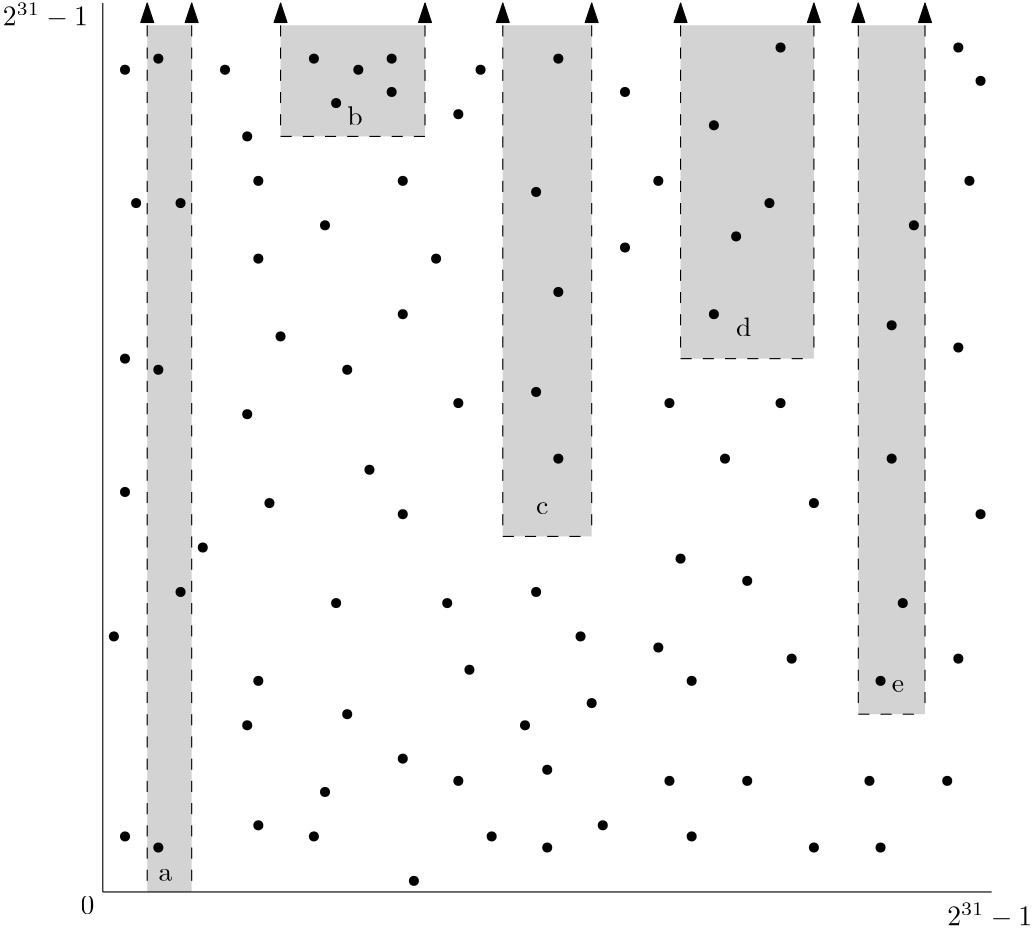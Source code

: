 <?xml version="1.0"?>
<!DOCTYPE ipe SYSTEM "ipe.dtd">
<ipe version="70005" creator="Ipe 7.1.4">
<info created="D:20160503132223" modified="D:20160503132752"/>
<ipestyle name="basic">
<symbol name="arrow/arc(spx)">
<path stroke="sym-stroke" fill="sym-stroke" pen="sym-pen">
0 0 m
-1 0.333 l
-1 -0.333 l
h
</path>
</symbol>
<symbol name="arrow/farc(spx)">
<path stroke="sym-stroke" fill="white" pen="sym-pen">
0 0 m
-1 0.333 l
-1 -0.333 l
h
</path>
</symbol>
<symbol name="mark/circle(sx)" transformations="translations">
<path fill="sym-stroke">
0.6 0 0 0.6 0 0 e
0.4 0 0 0.4 0 0 e
</path>
</symbol>
<symbol name="mark/disk(sx)" transformations="translations">
<path fill="sym-stroke">
0.6 0 0 0.6 0 0 e
</path>
</symbol>
<symbol name="mark/fdisk(sfx)" transformations="translations">
<group>
<path fill="sym-fill">
0.5 0 0 0.5 0 0 e
</path>
<path fill="sym-stroke" fillrule="eofill">
0.6 0 0 0.6 0 0 e
0.4 0 0 0.4 0 0 e
</path>
</group>
</symbol>
<symbol name="mark/box(sx)" transformations="translations">
<path fill="sym-stroke" fillrule="eofill">
-0.6 -0.6 m
0.6 -0.6 l
0.6 0.6 l
-0.6 0.6 l
h
-0.4 -0.4 m
0.4 -0.4 l
0.4 0.4 l
-0.4 0.4 l
h
</path>
</symbol>
<symbol name="mark/square(sx)" transformations="translations">
<path fill="sym-stroke">
-0.6 -0.6 m
0.6 -0.6 l
0.6 0.6 l
-0.6 0.6 l
h
</path>
</symbol>
<symbol name="mark/fsquare(sfx)" transformations="translations">
<group>
<path fill="sym-fill">
-0.5 -0.5 m
0.5 -0.5 l
0.5 0.5 l
-0.5 0.5 l
h
</path>
<path fill="sym-stroke" fillrule="eofill">
-0.6 -0.6 m
0.6 -0.6 l
0.6 0.6 l
-0.6 0.6 l
h
-0.4 -0.4 m
0.4 -0.4 l
0.4 0.4 l
-0.4 0.4 l
h
</path>
</group>
</symbol>
<symbol name="mark/cross(sx)" transformations="translations">
<group>
<path fill="sym-stroke">
-0.43 -0.57 m
0.57 0.43 l
0.43 0.57 l
-0.57 -0.43 l
h
</path>
<path fill="sym-stroke">
-0.43 0.57 m
0.57 -0.43 l
0.43 -0.57 l
-0.57 0.43 l
h
</path>
</group>
</symbol>
<symbol name="arrow/fnormal(spx)">
<path stroke="sym-stroke" fill="white" pen="sym-pen">
0 0 m
-1 0.333 l
-1 -0.333 l
h
</path>
</symbol>
<symbol name="arrow/pointed(spx)">
<path stroke="sym-stroke" fill="sym-stroke" pen="sym-pen">
0 0 m
-1 0.333 l
-0.8 0 l
-1 -0.333 l
h
</path>
</symbol>
<symbol name="arrow/fpointed(spx)">
<path stroke="sym-stroke" fill="white" pen="sym-pen">
0 0 m
-1 0.333 l
-0.8 0 l
-1 -0.333 l
h
</path>
</symbol>
<symbol name="arrow/linear(spx)">
<path stroke="sym-stroke" pen="sym-pen">
-1 0.333 m
0 0 l
-1 -0.333 l
</path>
</symbol>
<symbol name="arrow/fdouble(spx)">
<path stroke="sym-stroke" fill="white" pen="sym-pen">
0 0 m
-1 0.333 l
-1 -0.333 l
h
-1 0 m
-2 0.333 l
-2 -0.333 l
h
</path>
</symbol>
<symbol name="arrow/double(spx)">
<path stroke="sym-stroke" fill="sym-stroke" pen="sym-pen">
0 0 m
-1 0.333 l
-1 -0.333 l
h
-1 0 m
-2 0.333 l
-2 -0.333 l
h
</path>
</symbol>
<pen name="heavier" value="0.8"/>
<pen name="fat" value="1.2"/>
<pen name="ultrafat" value="2"/>
<symbolsize name="large" value="5"/>
<symbolsize name="small" value="2"/>
<symbolsize name="tiny" value="1.1"/>
<arrowsize name="large" value="10"/>
<arrowsize name="small" value="5"/>
<arrowsize name="tiny" value="3"/>
<color name="red" value="1 0 0"/>
<color name="green" value="0 1 0"/>
<color name="blue" value="0 0 1"/>
<color name="yellow" value="1 1 0"/>
<color name="orange" value="1 0.647 0"/>
<color name="gold" value="1 0.843 0"/>
<color name="purple" value="0.627 0.125 0.941"/>
<color name="gray" value="0.745"/>
<color name="brown" value="0.647 0.165 0.165"/>
<color name="navy" value="0 0 0.502"/>
<color name="pink" value="1 0.753 0.796"/>
<color name="seagreen" value="0.18 0.545 0.341"/>
<color name="turquoise" value="0.251 0.878 0.816"/>
<color name="violet" value="0.933 0.51 0.933"/>
<color name="darkblue" value="0 0 0.545"/>
<color name="darkcyan" value="0 0.545 0.545"/>
<color name="darkgray" value="0.663"/>
<color name="darkgreen" value="0 0.392 0"/>
<color name="darkmagenta" value="0.545 0 0.545"/>
<color name="darkorange" value="1 0.549 0"/>
<color name="darkred" value="0.545 0 0"/>
<color name="lightblue" value="0.678 0.847 0.902"/>
<color name="lightcyan" value="0.878 1 1"/>
<color name="lightgray" value="0.827"/>
<color name="lightgreen" value="0.565 0.933 0.565"/>
<color name="lightyellow" value="1 1 0.878"/>
<dashstyle name="dashed" value="[4] 0"/>
<dashstyle name="dotted" value="[1 3] 0"/>
<dashstyle name="dash dotted" value="[4 2 1 2] 0"/>
<dashstyle name="dash dot dotted" value="[4 2 1 2 1 2] 0"/>
<textsize name="large" value="\large"/>
<textsize name="Large" value="\Large"/>
<textsize name="LARGE" value="\LARGE"/>
<textsize name="huge" value="\huge"/>
<textsize name="Huge" value="\Huge"/>
<textsize name="small" value="\small"/>
<textsize name="footnote" value="\footnotesize"/>
<textsize name="tiny" value="\tiny"/>
<textstyle name="center" begin="\begin{center}" end="\end{center}"/>
<textstyle name="itemize" begin="\begin{itemize}" end="\end{itemize}"/>
<textstyle name="item" begin="\begin{itemize}\item{}" end="\end{itemize}"/>
<gridsize name="4 pts" value="4"/>
<gridsize name="8 pts (~3 mm)" value="8"/>
<gridsize name="16 pts (~6 mm)" value="16"/>
<gridsize name="32 pts (~12 mm)" value="32"/>
<gridsize name="10 pts (~3.5 mm)" value="10"/>
<gridsize name="20 pts (~7 mm)" value="20"/>
<gridsize name="14 pts (~5 mm)" value="14"/>
<gridsize name="28 pts (~10 mm)" value="28"/>
<gridsize name="56 pts (~20 mm)" value="56"/>
<anglesize name="90 deg" value="90"/>
<anglesize name="60 deg" value="60"/>
<anglesize name="45 deg" value="45"/>
<anglesize name="30 deg" value="30"/>
<anglesize name="22.5 deg" value="22.5"/>
<tiling name="falling" angle="-60" step="4" width="1"/>
<tiling name="rising" angle="30" step="4" width="1"/>
</ipestyle>
<page>
<layer name="alpha"/>
<view layers="alpha" active="alpha"/>
<path layer="alpha" matrix="1 0 0 1.25 0 -160" stroke="black">
128 768 m
128 512 l
128 512 l
</path>
<use name="mark/disk(sx)" pos="348 776" size="normal" stroke="black"/>
<use name="mark/disk(sx)" pos="368 724" size="normal" stroke="black"/>
<use name="mark/disk(sx)" pos="352 708" size="normal" stroke="black"/>
<use name="mark/disk(sx)" pos="352 740" size="normal" stroke="black"/>
<use name="mark/disk(sx)" pos="408 776" size="normal" stroke="black"/>
<use name="mark/disk(sx)" pos="408 680" size="normal" stroke="black"/>
<use name="mark/disk(sx)" pos="416 632" size="normal" stroke="black"/>
<use name="mark/disk(sx)" pos="408 564" size="normal" stroke="black"/>
<path fill="lightgray">
144 480 m
144 792 l
160 792 l
160 480 l
h
</path>
<path stroke="black" dash="dashed" rarrow="normal/normal">
144 800 m
144 480 l
144 480 l
</path>
<path stroke="black" dash="dashed" rarrow="normal/normal">
160 800 m
160 480 l
160 480 l
</path>
<path stroke="black">
448 480 m
128 480 l
128 480 l
</path>
<use name="mark/disk(sx)" pos="148 780" size="normal" stroke="black"/>
<use name="mark/disk(sx)" pos="156 728" size="normal" stroke="black"/>
<use name="mark/disk(sx)" pos="148 668" size="normal" stroke="black"/>
<use name="mark/disk(sx)" pos="156 588" size="normal" stroke="black"/>
<use name="mark/disk(sx)" pos="148 496" size="normal" stroke="black"/>
<path fill="lightgray">
192 752 m
192 792 l
244 792 l
244 752 l
h
</path>
<path stroke="black" dash="dashed" rarrow="normal/normal">
192 800 m
192 752 l
192 752 l
</path>
<path stroke="black" dash="dashed" rarrow="normal/normal">
244 800 m
244 752 l
244 752 l
</path>
<path stroke="black" dash="dashed">
192 752 m
244 752 l
244 752 l
</path>
<use name="mark/disk(sx)" pos="204 780" size="normal" stroke="black"/>
<use name="mark/disk(sx)" pos="232 768" size="normal" stroke="black"/>
<use name="mark/disk(sx)" pos="212 764" size="normal" stroke="black"/>
<use name="mark/disk(sx)" pos="220 776" size="normal" stroke="black"/>
<use name="mark/disk(sx)" pos="232 780" size="normal" stroke="black"/>
<path fill="lightgray">
272 608 m
272 792 l
304 792 l
304 608 l
h
</path>
<path stroke="black" dash="dashed">
272 608 m
304 608 l
304 608 l
</path>
<path stroke="black" dash="dashed" rarrow="normal/normal">
272 800 m
272 608 l
272 608 l
</path>
<path stroke="black" dash="dashed" rarrow="normal/normal">
304 800 m
304 608 l
304 608 l
</path>
<use name="mark/disk(sx)" pos="292 780" size="normal" stroke="black"/>
<use name="mark/disk(sx)" pos="284 732" size="normal" stroke="black"/>
<use name="mark/disk(sx)" pos="292 696" size="normal" stroke="black"/>
<use name="mark/disk(sx)" pos="284 660" size="normal" stroke="black"/>
<use name="mark/disk(sx)" pos="292 636" size="normal" stroke="black"/>
<path fill="lightgray">
336 672 m
336 792 l
384 792 l
384 672 l
h
</path>
<path stroke="black" dash="dashed" rarrow="normal/normal">
336 800 m
336 672 l
336 672 l
</path>
<path stroke="black" dash="dashed">
336 672 m
384 672 l
384 672 l
</path>
<path stroke="black" dash="dashed" rarrow="normal/normal">
384 800 m
384 672 l
384 672 l
</path>
<use name="mark/disk(sx)" pos="372 784" size="normal" stroke="black"/>
<use name="mark/disk(sx)" pos="348 756" size="normal" stroke="black"/>
<use name="mark/disk(sx)" pos="368 728" size="normal" stroke="black"/>
<use name="mark/disk(sx)" pos="356 716" size="normal" stroke="black"/>
<use name="mark/disk(sx)" pos="348 688" size="normal" stroke="black"/>
<path fill="lightgray">
400 544 m
400 792 l
424 792 l
424 544 l
h
</path>
<path stroke="black" dash="dashed" rarrow="normal/normal">
400 800 m
400 544 l
400 544 l
</path>
<path stroke="black" dash="dashed">
400 544 m
424 544 l
424 544 l
</path>
<path stroke="black" dash="dashed" rarrow="normal/normal">
424 800 m
424 544 l
424 544 l
</path>
<use name="mark/disk(sx)" pos="420 720" size="normal" stroke="black"/>
<use name="mark/disk(sx)" pos="412 684" size="normal" stroke="black"/>
<use name="mark/disk(sx)" pos="412 636" size="normal" stroke="black"/>
<use name="mark/disk(sx)" pos="416 584" size="normal" stroke="black"/>
<use name="mark/disk(sx)" pos="408 556" size="normal" stroke="black"/>
<use name="mark/disk(sx)" pos="172 776" size="normal" stroke="black"/>
<use name="mark/disk(sx)" pos="184 708" size="normal" stroke="black"/>
<use name="mark/disk(sx)" pos="180 652" size="normal" stroke="black"/>
<use name="mark/disk(sx)" pos="216 668" size="normal" stroke="black"/>
<use name="mark/disk(sx)" pos="248 708" size="normal" stroke="black"/>
<use name="mark/disk(sx)" pos="236 736" size="normal" stroke="black"/>
<use name="mark/disk(sx)" pos="208 720" size="normal" stroke="black"/>
<use name="mark/disk(sx)" pos="224 632" size="normal" stroke="black"/>
<use name="mark/disk(sx)" pos="212 584" size="normal" stroke="black"/>
<use name="mark/disk(sx)" pos="184 556" size="normal" stroke="black"/>
<use name="mark/disk(sx)" pos="208 516" size="normal" stroke="black"/>
<use name="mark/disk(sx)" pos="268 500" size="normal" stroke="black"/>
<use name="mark/disk(sx)" pos="280 540" size="normal" stroke="black"/>
<use name="mark/disk(sx)" pos="260 560" size="normal" stroke="black"/>
<use name="mark/disk(sx)" pos="252 584" size="normal" stroke="black"/>
<use name="mark/disk(sx)" pos="256 656" size="normal" stroke="black"/>
<use name="mark/disk(sx)" pos="164 604" size="normal" stroke="black"/>
<use name="mark/disk(sx)" pos="188 620" size="normal" stroke="black"/>
<use name="mark/disk(sx)" pos="216 544" size="normal" stroke="black"/>
<use name="mark/disk(sx)" pos="236 616" size="normal" stroke="black"/>
<use name="mark/disk(sx)" pos="236 688" size="normal" stroke="black"/>
<use name="mark/disk(sx)" pos="192 680" size="normal" stroke="black"/>
<use name="mark/disk(sx)" pos="332 520" size="normal" stroke="black"/>
<use name="mark/disk(sx)" pos="336 600" size="normal" stroke="black"/>
<use name="mark/disk(sx)" pos="300 572" size="normal" stroke="black"/>
<use name="mark/disk(sx)" pos="352 636" size="normal" stroke="black"/>
<use name="mark/disk(sx)" pos="372 656" size="normal" stroke="black"/>
<use name="mark/disk(sx)" pos="332 656" size="normal" stroke="black"/>
<use name="mark/disk(sx)" pos="376 564" size="normal" stroke="black"/>
<use name="mark/disk(sx)" pos="360 520" size="normal" stroke="black"/>
<use name="mark/disk(sx)" pos="340 556" size="normal" stroke="black"/>
<use name="mark/disk(sx)" pos="360 592" size="normal" stroke="black"/>
<use name="mark/disk(sx)" pos="384 620" size="normal" stroke="black"/>
<use name="mark/disk(sx)" pos="384 496" size="normal" stroke="black"/>
<use name="mark/disk(sx)" pos="288 496" size="normal" stroke="black"/>
<use name="mark/disk(sx)" pos="288 524" size="normal" stroke="black"/>
<use name="mark/disk(sx)" pos="256 520" size="normal" stroke="black"/>
<use name="mark/disk(sx)" pos="240 484" size="normal" stroke="black"/>
<use name="mark/disk(sx)" pos="204 500" size="normal" stroke="black"/>
<use name="mark/disk(sx)" pos="184 504" size="normal" stroke="black"/>
<use name="mark/disk(sx)" pos="180 540" size="normal" stroke="black"/>
<use name="mark/disk(sx)" pos="236 528" size="normal" stroke="black"/>
<use name="mark/disk(sx)" pos="408 496" size="normal" stroke="black"/>
<use name="mark/disk(sx)" pos="432 520" size="normal" stroke="black"/>
<use name="mark/disk(sx)" pos="404 520" size="normal" stroke="black"/>
<use name="mark/disk(sx)" pos="340 500" size="normal" stroke="black"/>
<use name="mark/disk(sx)" pos="308 504" size="normal" stroke="black"/>
<use name="mark/disk(sx)" pos="304 548" size="normal" stroke="black"/>
<use name="mark/disk(sx)" pos="328 568" size="normal" stroke="black"/>
<use name="mark/disk(sx)" pos="284 588" size="normal" stroke="black"/>
<use name="mark/disk(sx)" pos="316 712" size="normal" stroke="black"/>
<use name="mark/disk(sx)" pos="328 736" size="normal" stroke="black"/>
<use name="mark/disk(sx)" pos="316 768" size="normal" stroke="black"/>
<use name="mark/disk(sx)" pos="256 760" size="normal" stroke="black"/>
<use name="mark/disk(sx)" pos="264 776" size="normal" stroke="black"/>
<use name="mark/disk(sx)" pos="184 736" size="normal" stroke="black"/>
<use name="mark/disk(sx)" pos="180 752" size="normal" stroke="black"/>
<use name="mark/disk(sx)" pos="136 776" size="normal" stroke="black"/>
<use name="mark/disk(sx)" pos="140 728" size="normal" stroke="black"/>
<use name="mark/disk(sx)" pos="136 672" size="normal" stroke="black"/>
<use name="mark/disk(sx)" pos="136 624" size="normal" stroke="black"/>
<use name="mark/disk(sx)" pos="132 572" size="normal" stroke="black"/>
<use name="mark/disk(sx)" pos="136 500" size="normal" stroke="black"/>
<use name="mark/disk(sx)" pos="436 564" size="normal" stroke="black"/>
<use name="mark/disk(sx)" pos="444 616" size="normal" stroke="black"/>
<use name="mark/disk(sx)" pos="436 676" size="normal" stroke="black"/>
<use name="mark/disk(sx)" pos="440 736" size="normal" stroke="black"/>
<use name="mark/disk(sx)" pos="444 772" size="normal" stroke="black"/>
<use name="mark/disk(sx)" pos="436 784" size="normal" stroke="black"/>
<text matrix="1 0 0 1 0 -4" transformations="translations" pos="148 488" stroke="black" type="label" width="4.981" height="4.289" depth="0" valign="baseline">a</text>
<text matrix="1 0 0 1 0 -4" transformations="translations" pos="216 760" stroke="black" type="label" width="5.535" height="6.918" depth="0" valign="baseline">b</text>
<text transformations="translations" pos="284 616" stroke="black" type="label" width="4.428" height="4.289" depth="0" valign="baseline">c</text>
<text transformations="translations" pos="356 680" stroke="black" type="label" width="5.535" height="6.918" depth="0" valign="baseline">d</text>
<text transformations="translations" pos="412 552" stroke="black" type="label" width="4.428" height="4.289" depth="0" valign="baseline">e</text>
<text transformations="translations" pos="120 472" stroke="black" type="label" width="4.981" height="6.42" depth="0" valign="baseline">$0$</text>
<text matrix="1 0 0 1 -72 -72" transformations="translations" pos="504 540" stroke="black" type="label" width="30.58" height="8.11" depth="0.83" valign="baseline">$2^{31}-1$</text>
<text matrix="1 0 0 1 -412 252" transformations="translations" pos="504 540" stroke="black" type="label" valign="baseline">$2^{31}-1$</text>
</page>
</ipe>
